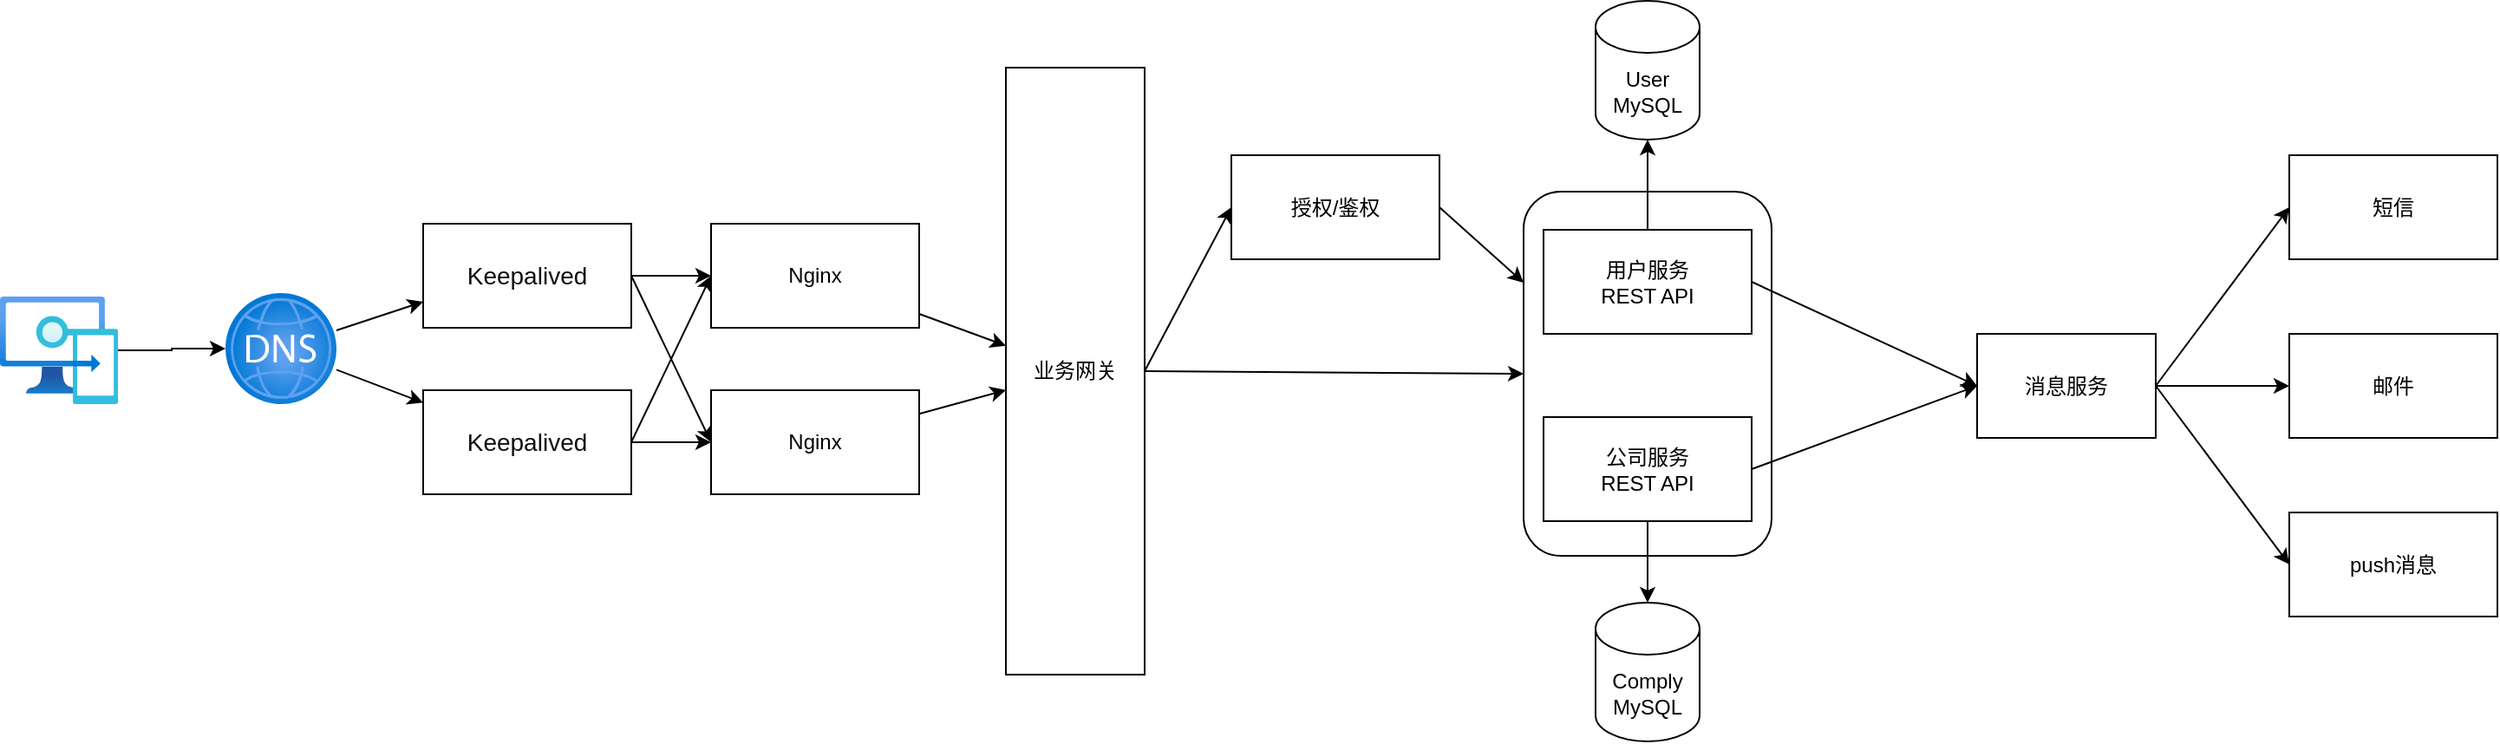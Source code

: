<mxfile version="16.5.1" type="device"><diagram id="W7D-3tUUAauCNxZaEgZP" name="第 1 页"><mxGraphModel dx="2670" dy="1363" grid="1" gridSize="10" guides="1" tooltips="1" connect="1" arrows="1" fold="1" page="1" pageScale="1" pageWidth="827" pageHeight="1169" math="0" shadow="0"><root><mxCell id="0"/><mxCell id="1" parent="0"/><mxCell id="f5zVYB7Oms8zqXOuY_qh-51" value="" style="rounded=1;whiteSpace=wrap;html=1;" parent="1" vertex="1"><mxGeometry x="708.5" y="181.5" width="143" height="210" as="geometry"/></mxCell><mxCell id="f5zVYB7Oms8zqXOuY_qh-24" value="" style="edgeStyle=none;rounded=0;orthogonalLoop=1;jettySize=auto;html=1;" parent="1" source="f5zVYB7Oms8zqXOuY_qh-2" target="f5zVYB7Oms8zqXOuY_qh-8" edge="1"><mxGeometry relative="1" as="geometry"/></mxCell><mxCell id="f5zVYB7Oms8zqXOuY_qh-2" value="" style="aspect=fixed;html=1;points=[];align=center;image;fontSize=12;image=img/lib/azure2/networking/DNS_Zones.svg;" parent="1" vertex="1"><mxGeometry x="-40" y="240" width="64" height="64" as="geometry"/></mxCell><mxCell id="f5zVYB7Oms8zqXOuY_qh-14" value="" style="edgeStyle=orthogonalEdgeStyle;rounded=0;orthogonalLoop=1;jettySize=auto;html=1;" parent="1" source="f5zVYB7Oms8zqXOuY_qh-3" target="f5zVYB7Oms8zqXOuY_qh-2" edge="1"><mxGeometry relative="1" as="geometry"/></mxCell><mxCell id="f5zVYB7Oms8zqXOuY_qh-3" value="" style="aspect=fixed;html=1;points=[];align=center;image;fontSize=12;image=img/lib/azure2/intune/Intune.svg;" parent="1" vertex="1"><mxGeometry x="-170" y="242" width="68" height="62" as="geometry"/></mxCell><mxCell id="f5zVYB7Oms8zqXOuY_qh-15" style="rounded=0;orthogonalLoop=1;jettySize=auto;html=1;exitX=1;exitY=0.5;exitDx=0;exitDy=0;entryX=0;entryY=0.5;entryDx=0;entryDy=0;" parent="1" source="f5zVYB7Oms8zqXOuY_qh-7" target="f5zVYB7Oms8zqXOuY_qh-12" edge="1"><mxGeometry relative="1" as="geometry"/></mxCell><mxCell id="f5zVYB7Oms8zqXOuY_qh-18" value="" style="edgeStyle=none;rounded=0;orthogonalLoop=1;jettySize=auto;html=1;" parent="1" source="f5zVYB7Oms8zqXOuY_qh-7" target="f5zVYB7Oms8zqXOuY_qh-9" edge="1"><mxGeometry relative="1" as="geometry"/></mxCell><mxCell id="f5zVYB7Oms8zqXOuY_qh-7" value="&lt;span style=&quot;color: rgb(17 , 17 , 17) ; font-family: &amp;#34;pingfang sc&amp;#34; , , &amp;#34;hiragino sans gb&amp;#34; , &amp;#34;microsoft yahei&amp;#34; , &amp;#34;helvetica neue&amp;#34; , &amp;#34;helvetica&amp;#34; , &amp;#34;arial&amp;#34; , sans-serif , &amp;#34;apple color emoji&amp;#34; , &amp;#34;segoe ui emoji&amp;#34; , &amp;#34;segoe ui symbol&amp;#34; ; font-size: 14px ; background-color: rgba(255 , 255 , 255 , 0.5)&quot;&gt;Keepalived&lt;/span&gt;" style="rounded=0;whiteSpace=wrap;html=1;" parent="1" vertex="1"><mxGeometry x="74" y="200" width="120" height="60" as="geometry"/></mxCell><mxCell id="f5zVYB7Oms8zqXOuY_qh-16" style="edgeStyle=none;rounded=0;orthogonalLoop=1;jettySize=auto;html=1;exitX=1;exitY=0.5;exitDx=0;exitDy=0;entryX=0;entryY=0.5;entryDx=0;entryDy=0;" parent="1" source="f5zVYB7Oms8zqXOuY_qh-8" target="f5zVYB7Oms8zqXOuY_qh-12" edge="1"><mxGeometry relative="1" as="geometry"/></mxCell><mxCell id="f5zVYB7Oms8zqXOuY_qh-17" style="edgeStyle=none;rounded=0;orthogonalLoop=1;jettySize=auto;html=1;exitX=1;exitY=0.5;exitDx=0;exitDy=0;entryX=0;entryY=0.5;entryDx=0;entryDy=0;" parent="1" source="f5zVYB7Oms8zqXOuY_qh-8" target="f5zVYB7Oms8zqXOuY_qh-9" edge="1"><mxGeometry relative="1" as="geometry"/></mxCell><mxCell id="f5zVYB7Oms8zqXOuY_qh-8" value="&lt;span style=&quot;color: rgb(17 , 17 , 17) ; font-family: &amp;#34;pingfang sc&amp;#34; , , &amp;#34;hiragino sans gb&amp;#34; , &amp;#34;microsoft yahei&amp;#34; , &amp;#34;helvetica neue&amp;#34; , &amp;#34;helvetica&amp;#34; , &amp;#34;arial&amp;#34; , sans-serif , &amp;#34;apple color emoji&amp;#34; , &amp;#34;segoe ui emoji&amp;#34; , &amp;#34;segoe ui symbol&amp;#34; ; font-size: 14px ; background-color: rgba(255 , 255 , 255 , 0.5)&quot;&gt;Keepalived&lt;/span&gt;" style="rounded=0;whiteSpace=wrap;html=1;" parent="1" vertex="1"><mxGeometry x="74" y="296" width="120" height="60" as="geometry"/></mxCell><mxCell id="f5zVYB7Oms8zqXOuY_qh-19" value="" style="edgeStyle=none;rounded=0;orthogonalLoop=1;jettySize=auto;html=1;" parent="1" source="f5zVYB7Oms8zqXOuY_qh-9" target="f5zVYB7Oms8zqXOuY_qh-13" edge="1"><mxGeometry relative="1" as="geometry"/></mxCell><mxCell id="f5zVYB7Oms8zqXOuY_qh-9" value="Nginx" style="rounded=0;whiteSpace=wrap;html=1;" parent="1" vertex="1"><mxGeometry x="240" y="200" width="120" height="60" as="geometry"/></mxCell><mxCell id="f5zVYB7Oms8zqXOuY_qh-20" value="" style="edgeStyle=none;rounded=0;orthogonalLoop=1;jettySize=auto;html=1;" parent="1" source="f5zVYB7Oms8zqXOuY_qh-12" target="f5zVYB7Oms8zqXOuY_qh-13" edge="1"><mxGeometry relative="1" as="geometry"/></mxCell><mxCell id="f5zVYB7Oms8zqXOuY_qh-12" value="Nginx" style="rounded=0;whiteSpace=wrap;html=1;" parent="1" vertex="1"><mxGeometry x="240" y="296" width="120" height="60" as="geometry"/></mxCell><mxCell id="f5zVYB7Oms8zqXOuY_qh-40" style="edgeStyle=none;rounded=0;orthogonalLoop=1;jettySize=auto;html=1;exitX=1;exitY=0.5;exitDx=0;exitDy=0;entryX=0;entryY=0.5;entryDx=0;entryDy=0;" parent="1" source="f5zVYB7Oms8zqXOuY_qh-13" target="f5zVYB7Oms8zqXOuY_qh-27" edge="1"><mxGeometry relative="1" as="geometry"/></mxCell><mxCell id="f5zVYB7Oms8zqXOuY_qh-42" style="edgeStyle=none;rounded=0;orthogonalLoop=1;jettySize=auto;html=1;exitX=1;exitY=0.5;exitDx=0;exitDy=0;entryX=0;entryY=0.5;entryDx=0;entryDy=0;" parent="1" source="f5zVYB7Oms8zqXOuY_qh-13" target="f5zVYB7Oms8zqXOuY_qh-51" edge="1"><mxGeometry relative="1" as="geometry"/></mxCell><mxCell id="f5zVYB7Oms8zqXOuY_qh-13" value="业务网关" style="rounded=0;whiteSpace=wrap;html=1;" parent="1" vertex="1"><mxGeometry x="410" y="110" width="80" height="350" as="geometry"/></mxCell><mxCell id="f5zVYB7Oms8zqXOuY_qh-25" value="" style="edgeStyle=none;rounded=0;orthogonalLoop=1;jettySize=auto;html=1;entryX=0;entryY=0.75;entryDx=0;entryDy=0;" parent="1" source="f5zVYB7Oms8zqXOuY_qh-2" target="f5zVYB7Oms8zqXOuY_qh-7" edge="1"><mxGeometry relative="1" as="geometry"><mxPoint x="30" y="260" as="sourcePoint"/><mxPoint x="84" y="313.183" as="targetPoint"/></mxGeometry></mxCell><mxCell id="f5zVYB7Oms8zqXOuY_qh-53" style="edgeStyle=none;rounded=0;orthogonalLoop=1;jettySize=auto;html=1;exitX=1;exitY=0.5;exitDx=0;exitDy=0;entryX=0;entryY=0.25;entryDx=0;entryDy=0;" parent="1" source="f5zVYB7Oms8zqXOuY_qh-27" target="f5zVYB7Oms8zqXOuY_qh-51" edge="1"><mxGeometry relative="1" as="geometry"/></mxCell><mxCell id="f5zVYB7Oms8zqXOuY_qh-27" value="授权/鉴权" style="rounded=0;whiteSpace=wrap;html=1;" parent="1" vertex="1"><mxGeometry x="540" y="160.5" width="120" height="60" as="geometry"/></mxCell><mxCell id="f5zVYB7Oms8zqXOuY_qh-36" style="edgeStyle=none;rounded=0;orthogonalLoop=1;jettySize=auto;html=1;exitX=0.5;exitY=0;exitDx=0;exitDy=0;" parent="1" source="f5zVYB7Oms8zqXOuY_qh-28" target="f5zVYB7Oms8zqXOuY_qh-35" edge="1"><mxGeometry relative="1" as="geometry"/></mxCell><mxCell id="f5zVYB7Oms8zqXOuY_qh-46" style="edgeStyle=none;rounded=0;orthogonalLoop=1;jettySize=auto;html=1;exitX=1;exitY=0.5;exitDx=0;exitDy=0;entryX=0;entryY=0.5;entryDx=0;entryDy=0;" parent="1" source="f5zVYB7Oms8zqXOuY_qh-28" target="f5zVYB7Oms8zqXOuY_qh-30" edge="1"><mxGeometry relative="1" as="geometry"/></mxCell><mxCell id="f5zVYB7Oms8zqXOuY_qh-28" value="用户服务&lt;br&gt;REST API" style="rounded=0;whiteSpace=wrap;html=1;" parent="1" vertex="1"><mxGeometry x="720" y="203.5" width="120" height="60" as="geometry"/></mxCell><mxCell id="f5zVYB7Oms8zqXOuY_qh-39" value="" style="edgeStyle=none;rounded=0;orthogonalLoop=1;jettySize=auto;html=1;" parent="1" source="f5zVYB7Oms8zqXOuY_qh-29" target="f5zVYB7Oms8zqXOuY_qh-38" edge="1"><mxGeometry relative="1" as="geometry"/></mxCell><mxCell id="f5zVYB7Oms8zqXOuY_qh-47" style="edgeStyle=none;rounded=0;orthogonalLoop=1;jettySize=auto;html=1;exitX=1;exitY=0.5;exitDx=0;exitDy=0;entryX=0;entryY=0.5;entryDx=0;entryDy=0;" parent="1" source="f5zVYB7Oms8zqXOuY_qh-29" target="f5zVYB7Oms8zqXOuY_qh-30" edge="1"><mxGeometry relative="1" as="geometry"/></mxCell><mxCell id="f5zVYB7Oms8zqXOuY_qh-29" value="公司服务&lt;br&gt;REST API" style="rounded=0;whiteSpace=wrap;html=1;" parent="1" vertex="1"><mxGeometry x="720" y="311.5" width="120" height="60" as="geometry"/></mxCell><mxCell id="f5zVYB7Oms8zqXOuY_qh-48" style="edgeStyle=none;rounded=0;orthogonalLoop=1;jettySize=auto;html=1;exitX=1;exitY=0.5;exitDx=0;exitDy=0;entryX=0;entryY=0.5;entryDx=0;entryDy=0;" parent="1" source="f5zVYB7Oms8zqXOuY_qh-30" target="f5zVYB7Oms8zqXOuY_qh-32" edge="1"><mxGeometry relative="1" as="geometry"/></mxCell><mxCell id="f5zVYB7Oms8zqXOuY_qh-49" style="edgeStyle=none;rounded=0;orthogonalLoop=1;jettySize=auto;html=1;exitX=1;exitY=0.5;exitDx=0;exitDy=0;entryX=0;entryY=0.5;entryDx=0;entryDy=0;" parent="1" source="f5zVYB7Oms8zqXOuY_qh-30" target="f5zVYB7Oms8zqXOuY_qh-31" edge="1"><mxGeometry relative="1" as="geometry"/></mxCell><mxCell id="f5zVYB7Oms8zqXOuY_qh-50" style="edgeStyle=none;rounded=0;orthogonalLoop=1;jettySize=auto;html=1;exitX=1;exitY=0.5;exitDx=0;exitDy=0;entryX=0;entryY=0.5;entryDx=0;entryDy=0;" parent="1" source="f5zVYB7Oms8zqXOuY_qh-30" target="f5zVYB7Oms8zqXOuY_qh-33" edge="1"><mxGeometry relative="1" as="geometry"/></mxCell><mxCell id="f5zVYB7Oms8zqXOuY_qh-30" value="消息服务" style="rounded=0;whiteSpace=wrap;html=1;" parent="1" vertex="1"><mxGeometry x="970" y="263.5" width="103" height="60" as="geometry"/></mxCell><mxCell id="f5zVYB7Oms8zqXOuY_qh-31" value="短信" style="rounded=0;whiteSpace=wrap;html=1;" parent="1" vertex="1"><mxGeometry x="1150" y="160.5" width="120" height="60" as="geometry"/></mxCell><mxCell id="f5zVYB7Oms8zqXOuY_qh-32" value="邮件" style="rounded=0;whiteSpace=wrap;html=1;" parent="1" vertex="1"><mxGeometry x="1150" y="263.5" width="120" height="60" as="geometry"/></mxCell><mxCell id="f5zVYB7Oms8zqXOuY_qh-33" value="push消息" style="rounded=0;whiteSpace=wrap;html=1;" parent="1" vertex="1"><mxGeometry x="1150" y="366.5" width="120" height="60" as="geometry"/></mxCell><mxCell id="f5zVYB7Oms8zqXOuY_qh-35" value="User&lt;br&gt;MySQL" style="shape=cylinder3;whiteSpace=wrap;html=1;boundedLbl=1;backgroundOutline=1;size=15;" parent="1" vertex="1"><mxGeometry x="750" y="71.5" width="60" height="80" as="geometry"/></mxCell><mxCell id="f5zVYB7Oms8zqXOuY_qh-38" value="&lt;span&gt;Comply&lt;/span&gt;&lt;br&gt;&lt;span&gt;MySQL&lt;/span&gt;" style="shape=cylinder3;whiteSpace=wrap;html=1;boundedLbl=1;backgroundOutline=1;size=15;" parent="1" vertex="1"><mxGeometry x="750" y="418.5" width="60" height="80" as="geometry"/></mxCell></root></mxGraphModel></diagram></mxfile>